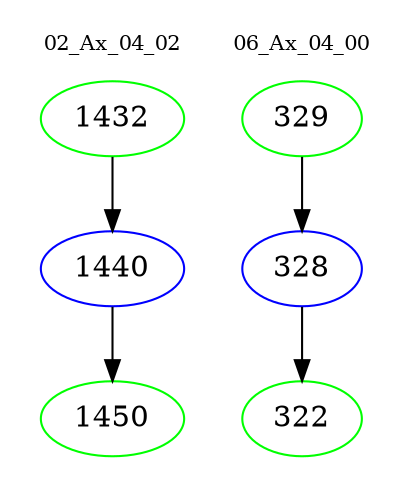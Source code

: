 digraph{
subgraph cluster_0 {
color = white
label = "02_Ax_04_02";
fontsize=10;
T0_1432 [label="1432", color="green"]
T0_1432 -> T0_1440 [color="black"]
T0_1440 [label="1440", color="blue"]
T0_1440 -> T0_1450 [color="black"]
T0_1450 [label="1450", color="green"]
}
subgraph cluster_1 {
color = white
label = "06_Ax_04_00";
fontsize=10;
T1_329 [label="329", color="green"]
T1_329 -> T1_328 [color="black"]
T1_328 [label="328", color="blue"]
T1_328 -> T1_322 [color="black"]
T1_322 [label="322", color="green"]
}
}
